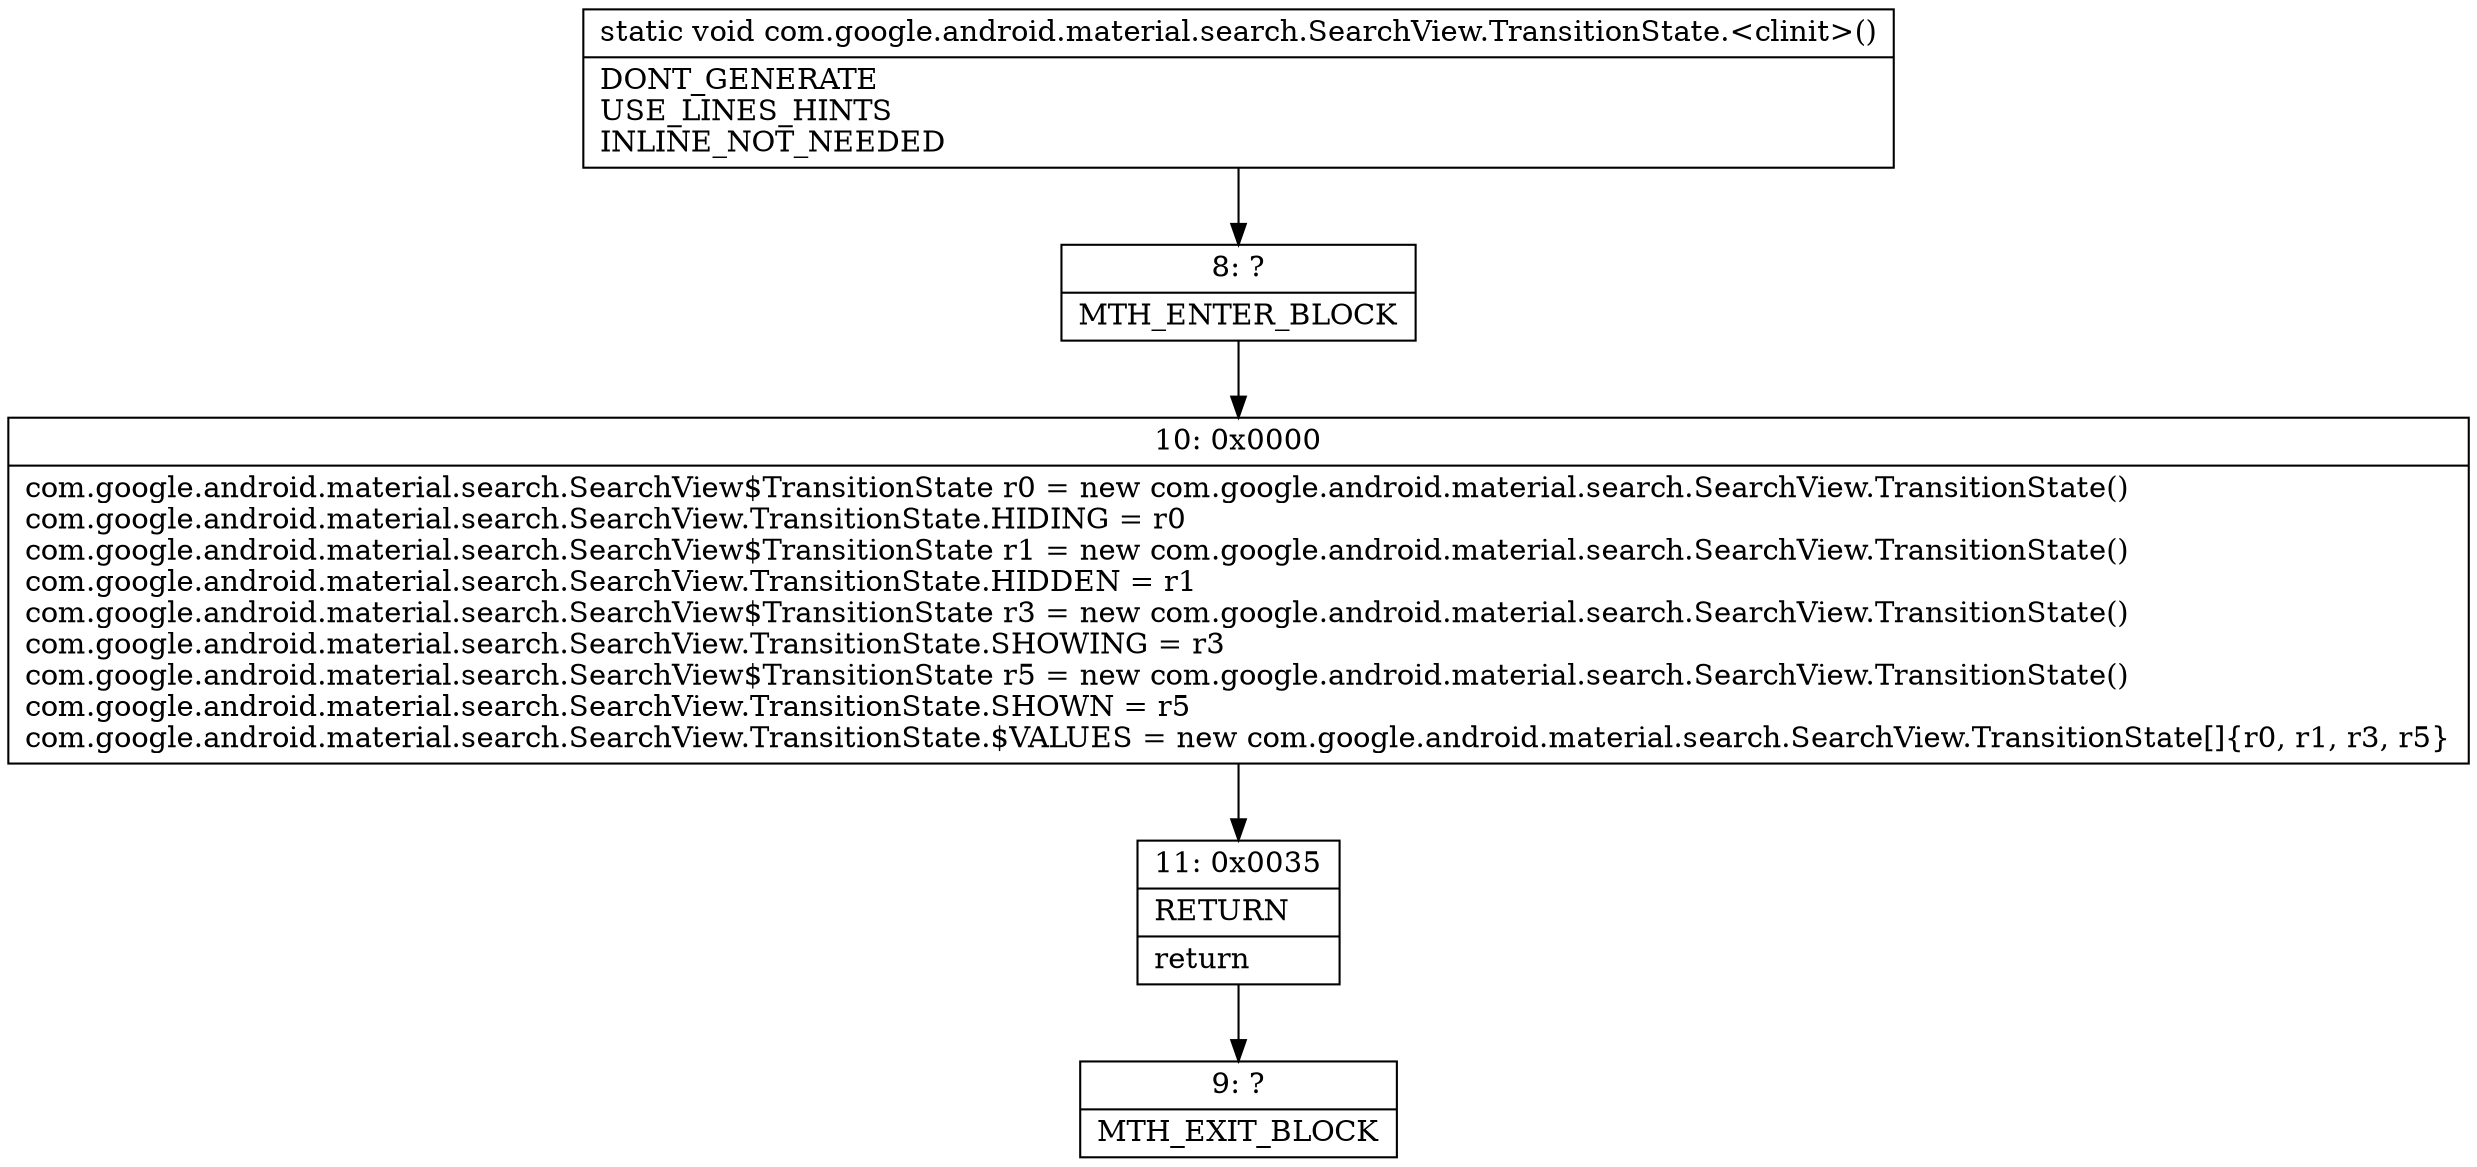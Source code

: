 digraph "CFG forcom.google.android.material.search.SearchView.TransitionState.\<clinit\>()V" {
Node_8 [shape=record,label="{8\:\ ?|MTH_ENTER_BLOCK\l}"];
Node_10 [shape=record,label="{10\:\ 0x0000|com.google.android.material.search.SearchView$TransitionState r0 = new com.google.android.material.search.SearchView.TransitionState()\lcom.google.android.material.search.SearchView.TransitionState.HIDING = r0\lcom.google.android.material.search.SearchView$TransitionState r1 = new com.google.android.material.search.SearchView.TransitionState()\lcom.google.android.material.search.SearchView.TransitionState.HIDDEN = r1\lcom.google.android.material.search.SearchView$TransitionState r3 = new com.google.android.material.search.SearchView.TransitionState()\lcom.google.android.material.search.SearchView.TransitionState.SHOWING = r3\lcom.google.android.material.search.SearchView$TransitionState r5 = new com.google.android.material.search.SearchView.TransitionState()\lcom.google.android.material.search.SearchView.TransitionState.SHOWN = r5\lcom.google.android.material.search.SearchView.TransitionState.$VALUES = new com.google.android.material.search.SearchView.TransitionState[]\{r0, r1, r3, r5\}\l}"];
Node_11 [shape=record,label="{11\:\ 0x0035|RETURN\l|return\l}"];
Node_9 [shape=record,label="{9\:\ ?|MTH_EXIT_BLOCK\l}"];
MethodNode[shape=record,label="{static void com.google.android.material.search.SearchView.TransitionState.\<clinit\>()  | DONT_GENERATE\lUSE_LINES_HINTS\lINLINE_NOT_NEEDED\l}"];
MethodNode -> Node_8;Node_8 -> Node_10;
Node_10 -> Node_11;
Node_11 -> Node_9;
}

